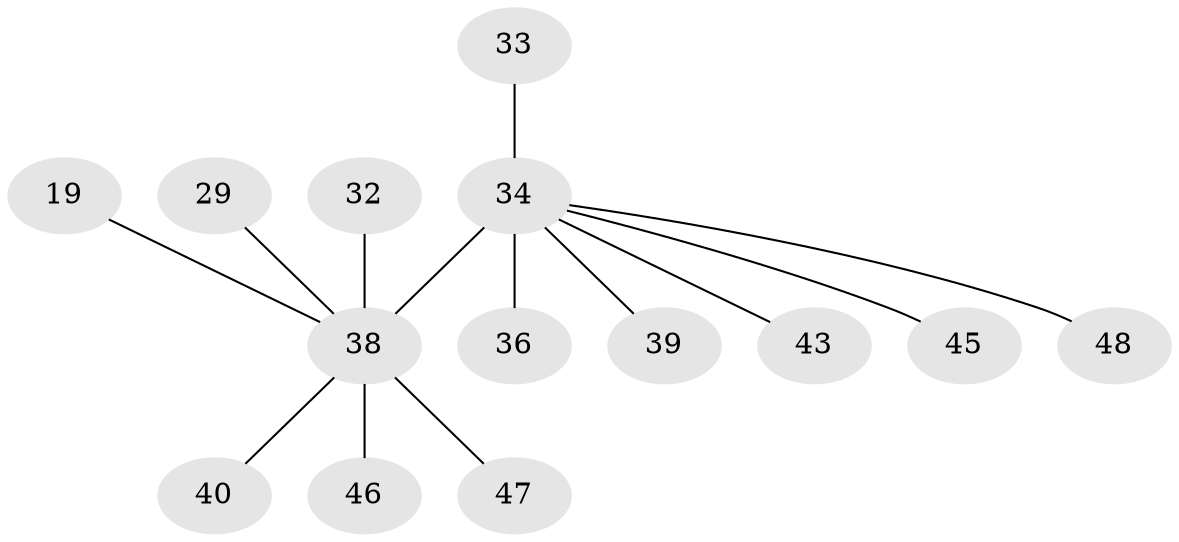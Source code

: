 // original degree distribution, {8: 0.020833333333333332, 5: 0.020833333333333332, 2: 0.1875, 6: 0.08333333333333333, 9: 0.020833333333333332, 4: 0.041666666666666664, 3: 0.125, 1: 0.5}
// Generated by graph-tools (version 1.1) at 2025/57/03/04/25 21:57:38]
// undirected, 14 vertices, 13 edges
graph export_dot {
graph [start="1"]
  node [color=gray90,style=filled];
  19;
  29;
  32 [super="+24"];
  33;
  34 [super="+6+18+10+12+3+21+14+22+26+28"];
  36 [super="+35"];
  38 [super="+27+8+13"];
  39 [super="+31"];
  40;
  43;
  45;
  46;
  47 [super="+42"];
  48 [super="+41+44"];
  19 -- 38;
  29 -- 38;
  32 -- 38 [weight=2];
  33 -- 34;
  34 -- 39 [weight=2];
  34 -- 36;
  34 -- 43;
  34 -- 45;
  34 -- 48;
  34 -- 38 [weight=9];
  38 -- 40;
  38 -- 46;
  38 -- 47;
}
